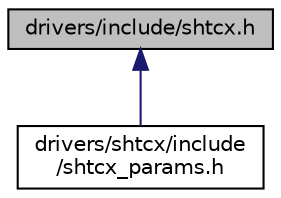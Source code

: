 digraph "drivers/include/shtcx.h"
{
 // LATEX_PDF_SIZE
  edge [fontname="Helvetica",fontsize="10",labelfontname="Helvetica",labelfontsize="10"];
  node [fontname="Helvetica",fontsize="10",shape=record];
  Node1 [label="drivers/include/shtcx.h",height=0.2,width=0.4,color="black", fillcolor="grey75", style="filled", fontcolor="black",tooltip="Device driver interface for the SHTCX Temperature and humidity sensor."];
  Node1 -> Node2 [dir="back",color="midnightblue",fontsize="10",style="solid",fontname="Helvetica"];
  Node2 [label="drivers/shtcx/include\l/shtcx_params.h",height=0.2,width=0.4,color="black", fillcolor="white", style="filled",URL="$shtcx__params_8h.html",tooltip="Default parameters for the SHTCX Temperature and humidity sensor."];
}
